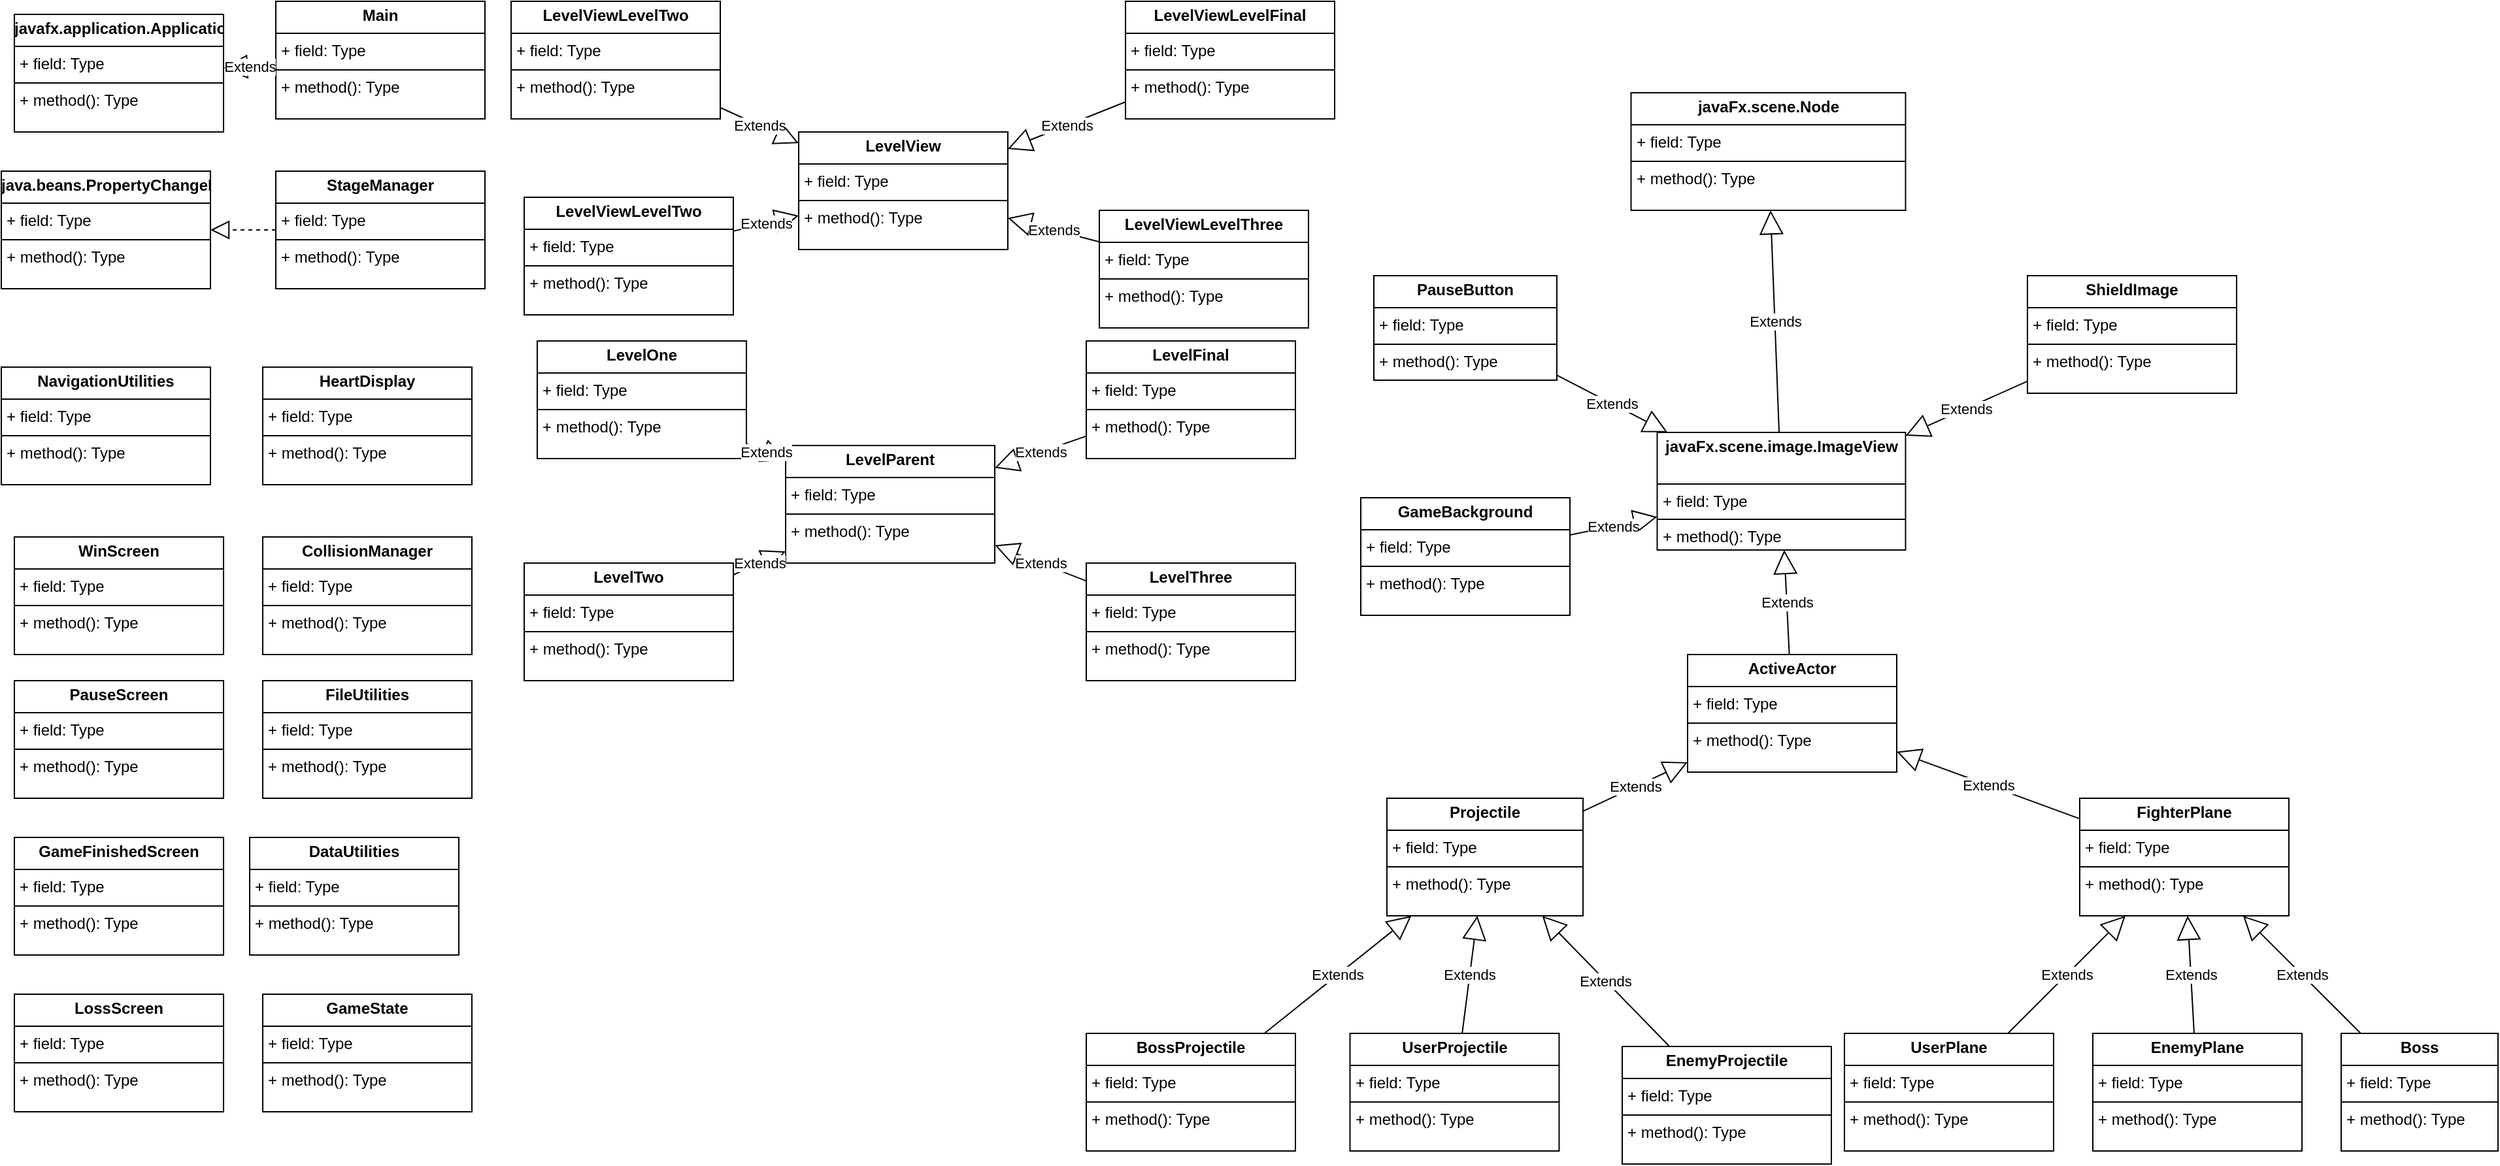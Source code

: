 <mxfile version="25.0.1">
  <diagram id="C5RBs43oDa-KdzZeNtuy" name="Page-1">
    <mxGraphModel dx="2736" dy="2298" grid="1" gridSize="10" guides="1" tooltips="1" connect="1" arrows="1" fold="1" page="1" pageScale="1" pageWidth="827" pageHeight="1169" math="0" shadow="0">
      <root>
        <mxCell id="WIyWlLk6GJQsqaUBKTNV-0" />
        <mxCell id="WIyWlLk6GJQsqaUBKTNV-1" parent="WIyWlLk6GJQsqaUBKTNV-0" />
        <mxCell id="UPdafkcV8cUDUH9bZwVA-0" value="&lt;p style=&quot;margin:0px;margin-top:4px;text-align:center;&quot;&gt;&lt;b&gt;Main&lt;/b&gt;&lt;/p&gt;&lt;hr size=&quot;1&quot; style=&quot;border-style:solid;&quot;&gt;&lt;p style=&quot;margin:0px;margin-left:4px;&quot;&gt;+ field: Type&lt;/p&gt;&lt;hr size=&quot;1&quot; style=&quot;border-style:solid;&quot;&gt;&lt;p style=&quot;margin:0px;margin-left:4px;&quot;&gt;+ method(): Type&lt;/p&gt;" style="verticalAlign=top;align=left;overflow=fill;html=1;whiteSpace=wrap;" parent="WIyWlLk6GJQsqaUBKTNV-1" vertex="1">
          <mxGeometry x="-530" y="-320" width="160" height="90" as="geometry" />
        </mxCell>
        <mxCell id="UPdafkcV8cUDUH9bZwVA-1" value="&lt;p style=&quot;margin:0px;margin-top:4px;text-align:center;&quot;&gt;&lt;b&gt;StageManager&lt;/b&gt;&lt;/p&gt;&lt;hr size=&quot;1&quot; style=&quot;border-style:solid;&quot;&gt;&lt;p style=&quot;margin:0px;margin-left:4px;&quot;&gt;+ field: Type&lt;/p&gt;&lt;hr size=&quot;1&quot; style=&quot;border-style:solid;&quot;&gt;&lt;p style=&quot;margin:0px;margin-left:4px;&quot;&gt;+ method(): Type&lt;/p&gt;" style="verticalAlign=top;align=left;overflow=fill;html=1;whiteSpace=wrap;" parent="WIyWlLk6GJQsqaUBKTNV-1" vertex="1">
          <mxGeometry x="-530" y="-190" width="160" height="90" as="geometry" />
        </mxCell>
        <mxCell id="UPdafkcV8cUDUH9bZwVA-2" value="&lt;p style=&quot;margin:0px;margin-top:4px;text-align:center;&quot;&gt;&lt;b&gt;HeartDisplay&lt;/b&gt;&lt;/p&gt;&lt;hr size=&quot;1&quot; style=&quot;border-style:solid;&quot;&gt;&lt;p style=&quot;margin:0px;margin-left:4px;&quot;&gt;+ field: Type&lt;/p&gt;&lt;hr size=&quot;1&quot; style=&quot;border-style:solid;&quot;&gt;&lt;p style=&quot;margin:0px;margin-left:4px;&quot;&gt;+ method(): Type&lt;/p&gt;" style="verticalAlign=top;align=left;overflow=fill;html=1;whiteSpace=wrap;" parent="WIyWlLk6GJQsqaUBKTNV-1" vertex="1">
          <mxGeometry x="-540" y="-40" width="160" height="90" as="geometry" />
        </mxCell>
        <mxCell id="UPdafkcV8cUDUH9bZwVA-3" value="&lt;p style=&quot;margin:0px;margin-top:4px;text-align:center;&quot;&gt;&lt;b&gt;LevelView&lt;/b&gt;&lt;/p&gt;&lt;hr size=&quot;1&quot; style=&quot;border-style:solid;&quot;&gt;&lt;p style=&quot;margin:0px;margin-left:4px;&quot;&gt;+ field: Type&lt;/p&gt;&lt;hr size=&quot;1&quot; style=&quot;border-style:solid;&quot;&gt;&lt;p style=&quot;margin:0px;margin-left:4px;&quot;&gt;+ method(): Type&lt;/p&gt;" style="verticalAlign=top;align=left;overflow=fill;html=1;whiteSpace=wrap;" parent="WIyWlLk6GJQsqaUBKTNV-1" vertex="1">
          <mxGeometry x="-130" y="-220" width="160" height="90" as="geometry" />
        </mxCell>
        <mxCell id="UPdafkcV8cUDUH9bZwVA-4" value="&lt;p style=&quot;margin:0px;margin-top:4px;text-align:center;&quot;&gt;&lt;b&gt;LevelViewLevelTwo&lt;/b&gt;&lt;/p&gt;&lt;hr size=&quot;1&quot; style=&quot;border-style:solid;&quot;&gt;&lt;p style=&quot;margin:0px;margin-left:4px;&quot;&gt;+ field: Type&lt;/p&gt;&lt;hr size=&quot;1&quot; style=&quot;border-style:solid;&quot;&gt;&lt;p style=&quot;margin:0px;margin-left:4px;&quot;&gt;+ method(): Type&lt;/p&gt;" style="verticalAlign=top;align=left;overflow=fill;html=1;whiteSpace=wrap;" parent="WIyWlLk6GJQsqaUBKTNV-1" vertex="1">
          <mxGeometry x="-350" y="-320" width="160" height="90" as="geometry" />
        </mxCell>
        <mxCell id="UPdafkcV8cUDUH9bZwVA-5" value="&lt;p style=&quot;margin:0px;margin-top:4px;text-align:center;&quot;&gt;&lt;b&gt;ActiveActor&lt;/b&gt;&lt;/p&gt;&lt;hr size=&quot;1&quot; style=&quot;border-style:solid;&quot;&gt;&lt;p style=&quot;margin:0px;margin-left:4px;&quot;&gt;+ field: Type&lt;/p&gt;&lt;hr size=&quot;1&quot; style=&quot;border-style:solid;&quot;&gt;&lt;p style=&quot;margin:0px;margin-left:4px;&quot;&gt;+ method(): Type&lt;/p&gt;" style="verticalAlign=top;align=left;overflow=fill;html=1;whiteSpace=wrap;" parent="WIyWlLk6GJQsqaUBKTNV-1" vertex="1">
          <mxGeometry x="550" y="180" width="160" height="90" as="geometry" />
        </mxCell>
        <mxCell id="UPdafkcV8cUDUH9bZwVA-7" value="&lt;p style=&quot;margin:0px;margin-top:4px;text-align:center;&quot;&gt;&lt;b&gt;FighterPlane&lt;/b&gt;&lt;/p&gt;&lt;hr size=&quot;1&quot; style=&quot;border-style:solid;&quot;&gt;&lt;p style=&quot;margin:0px;margin-left:4px;&quot;&gt;+ field: Type&lt;/p&gt;&lt;hr size=&quot;1&quot; style=&quot;border-style:solid;&quot;&gt;&lt;p style=&quot;margin:0px;margin-left:4px;&quot;&gt;+ method(): Type&lt;/p&gt;" style="verticalAlign=top;align=left;overflow=fill;html=1;whiteSpace=wrap;" parent="WIyWlLk6GJQsqaUBKTNV-1" vertex="1">
          <mxGeometry x="850" y="290" width="160" height="90" as="geometry" />
        </mxCell>
        <mxCell id="UPdafkcV8cUDUH9bZwVA-8" value="&lt;p style=&quot;margin:0px;margin-top:4px;text-align:center;&quot;&gt;&lt;b&gt;Boss&lt;/b&gt;&lt;/p&gt;&lt;hr size=&quot;1&quot; style=&quot;border-style:solid;&quot;&gt;&lt;p style=&quot;margin:0px;margin-left:4px;&quot;&gt;+ field: Type&lt;/p&gt;&lt;hr size=&quot;1&quot; style=&quot;border-style:solid;&quot;&gt;&lt;p style=&quot;margin:0px;margin-left:4px;&quot;&gt;+ method(): Type&lt;/p&gt;" style="verticalAlign=top;align=left;overflow=fill;html=1;whiteSpace=wrap;" parent="WIyWlLk6GJQsqaUBKTNV-1" vertex="1">
          <mxGeometry x="1050" y="470" width="120" height="90" as="geometry" />
        </mxCell>
        <mxCell id="UPdafkcV8cUDUH9bZwVA-9" value="&lt;p style=&quot;margin:0px;margin-top:4px;text-align:center;&quot;&gt;&lt;b&gt;EnemyPlane&lt;/b&gt;&lt;/p&gt;&lt;hr size=&quot;1&quot; style=&quot;border-style:solid;&quot;&gt;&lt;p style=&quot;margin:0px;margin-left:4px;&quot;&gt;+ field: Type&lt;/p&gt;&lt;hr size=&quot;1&quot; style=&quot;border-style:solid;&quot;&gt;&lt;p style=&quot;margin:0px;margin-left:4px;&quot;&gt;+ method(): Type&lt;/p&gt;" style="verticalAlign=top;align=left;overflow=fill;html=1;whiteSpace=wrap;" parent="WIyWlLk6GJQsqaUBKTNV-1" vertex="1">
          <mxGeometry x="860" y="470" width="160" height="90" as="geometry" />
        </mxCell>
        <mxCell id="UPdafkcV8cUDUH9bZwVA-10" value="&lt;p style=&quot;margin:0px;margin-top:4px;text-align:center;&quot;&gt;&lt;b&gt;UserPlane&lt;/b&gt;&lt;/p&gt;&lt;hr size=&quot;1&quot; style=&quot;border-style:solid;&quot;&gt;&lt;p style=&quot;margin:0px;margin-left:4px;&quot;&gt;+ field: Type&lt;/p&gt;&lt;hr size=&quot;1&quot; style=&quot;border-style:solid;&quot;&gt;&lt;p style=&quot;margin:0px;margin-left:4px;&quot;&gt;+ method(): Type&lt;/p&gt;" style="verticalAlign=top;align=left;overflow=fill;html=1;whiteSpace=wrap;" parent="WIyWlLk6GJQsqaUBKTNV-1" vertex="1">
          <mxGeometry x="670" y="470" width="160" height="90" as="geometry" />
        </mxCell>
        <mxCell id="UPdafkcV8cUDUH9bZwVA-11" value="&lt;p style=&quot;margin:0px;margin-top:4px;text-align:center;&quot;&gt;&lt;b&gt;Projectile&lt;/b&gt;&lt;/p&gt;&lt;hr size=&quot;1&quot; style=&quot;border-style:solid;&quot;&gt;&lt;p style=&quot;margin:0px;margin-left:4px;&quot;&gt;+ field: Type&lt;/p&gt;&lt;hr size=&quot;1&quot; style=&quot;border-style:solid;&quot;&gt;&lt;p style=&quot;margin:0px;margin-left:4px;&quot;&gt;+ method(): Type&lt;/p&gt;" style="verticalAlign=top;align=left;overflow=fill;html=1;whiteSpace=wrap;" parent="WIyWlLk6GJQsqaUBKTNV-1" vertex="1">
          <mxGeometry x="320" y="290" width="150" height="90" as="geometry" />
        </mxCell>
        <mxCell id="UPdafkcV8cUDUH9bZwVA-12" value="&lt;p style=&quot;margin:0px;margin-top:4px;text-align:center;&quot;&gt;&lt;b&gt;BossProjectile&lt;/b&gt;&lt;/p&gt;&lt;hr size=&quot;1&quot; style=&quot;border-style:solid;&quot;&gt;&lt;p style=&quot;margin:0px;margin-left:4px;&quot;&gt;+ field: Type&lt;/p&gt;&lt;hr size=&quot;1&quot; style=&quot;border-style:solid;&quot;&gt;&lt;p style=&quot;margin:0px;margin-left:4px;&quot;&gt;+ method(): Type&lt;/p&gt;" style="verticalAlign=top;align=left;overflow=fill;html=1;whiteSpace=wrap;" parent="WIyWlLk6GJQsqaUBKTNV-1" vertex="1">
          <mxGeometry x="90" y="470" width="160" height="90" as="geometry" />
        </mxCell>
        <mxCell id="UPdafkcV8cUDUH9bZwVA-13" value="&lt;p style=&quot;margin:0px;margin-top:4px;text-align:center;&quot;&gt;&lt;b&gt;EnemyProjectile&lt;/b&gt;&lt;/p&gt;&lt;hr size=&quot;1&quot; style=&quot;border-style:solid;&quot;&gt;&lt;p style=&quot;margin:0px;margin-left:4px;&quot;&gt;+ field: Type&lt;/p&gt;&lt;hr size=&quot;1&quot; style=&quot;border-style:solid;&quot;&gt;&lt;p style=&quot;margin:0px;margin-left:4px;&quot;&gt;+ method(): Type&lt;/p&gt;" style="verticalAlign=top;align=left;overflow=fill;html=1;whiteSpace=wrap;" parent="WIyWlLk6GJQsqaUBKTNV-1" vertex="1">
          <mxGeometry x="500" y="480" width="160" height="90" as="geometry" />
        </mxCell>
        <mxCell id="UPdafkcV8cUDUH9bZwVA-14" value="&lt;p style=&quot;margin:0px;margin-top:4px;text-align:center;&quot;&gt;&lt;b&gt;UserProjectile&lt;/b&gt;&lt;/p&gt;&lt;hr size=&quot;1&quot; style=&quot;border-style:solid;&quot;&gt;&lt;p style=&quot;margin:0px;margin-left:4px;&quot;&gt;+ field: Type&lt;/p&gt;&lt;hr size=&quot;1&quot; style=&quot;border-style:solid;&quot;&gt;&lt;p style=&quot;margin:0px;margin-left:4px;&quot;&gt;+ method(): Type&lt;/p&gt;" style="verticalAlign=top;align=left;overflow=fill;html=1;whiteSpace=wrap;" parent="WIyWlLk6GJQsqaUBKTNV-1" vertex="1">
          <mxGeometry x="291.75" y="470" width="160" height="90" as="geometry" />
        </mxCell>
        <mxCell id="UPdafkcV8cUDUH9bZwVA-15" value="&lt;p style=&quot;margin:0px;margin-top:4px;text-align:center;&quot;&gt;&lt;b&gt;javaFx.scene.image.ImageView&lt;/b&gt;&lt;br&gt;&lt;/p&gt;&lt;div&gt;&lt;b&gt;&lt;br&gt;&lt;/b&gt;&lt;/div&gt;&lt;hr size=&quot;1&quot; style=&quot;border-style:solid;&quot;&gt;&lt;p style=&quot;margin:0px;margin-left:4px;&quot;&gt;+ field: Type&lt;/p&gt;&lt;hr size=&quot;1&quot; style=&quot;border-style:solid;&quot;&gt;&lt;p style=&quot;margin:0px;margin-left:4px;&quot;&gt;+ method(): Type&lt;/p&gt;" style="verticalAlign=top;align=left;overflow=fill;html=1;whiteSpace=wrap;" parent="WIyWlLk6GJQsqaUBKTNV-1" vertex="1">
          <mxGeometry x="526.75" y="10" width="190" height="90" as="geometry" />
        </mxCell>
        <mxCell id="UPdafkcV8cUDUH9bZwVA-16" value="&lt;p style=&quot;margin:0px;margin-top:4px;text-align:center;&quot;&gt;&lt;b&gt;javaFx.scene.Node&lt;/b&gt;&lt;/p&gt;&lt;hr size=&quot;1&quot; style=&quot;border-style:solid;&quot;&gt;&lt;p style=&quot;margin:0px;margin-left:4px;&quot;&gt;+ field: Type&lt;/p&gt;&lt;hr size=&quot;1&quot; style=&quot;border-style:solid;&quot;&gt;&lt;p style=&quot;margin:0px;margin-left:4px;&quot;&gt;+ method(): Type&lt;/p&gt;" style="verticalAlign=top;align=left;overflow=fill;html=1;whiteSpace=wrap;" parent="WIyWlLk6GJQsqaUBKTNV-1" vertex="1">
          <mxGeometry x="506.75" y="-250" width="210" height="90" as="geometry" />
        </mxCell>
        <mxCell id="yCX9GcnEQA9gHWbhloCj-0" value="&lt;p style=&quot;margin:0px;margin-top:4px;text-align:center;&quot;&gt;&lt;b&gt;ShieldImage&lt;/b&gt;&lt;/p&gt;&lt;hr size=&quot;1&quot; style=&quot;border-style:solid;&quot;&gt;&lt;p style=&quot;margin:0px;margin-left:4px;&quot;&gt;+ field: Type&lt;/p&gt;&lt;hr size=&quot;1&quot; style=&quot;border-style:solid;&quot;&gt;&lt;p style=&quot;margin:0px;margin-left:4px;&quot;&gt;+ method(): Type&lt;/p&gt;" style="verticalAlign=top;align=left;overflow=fill;html=1;whiteSpace=wrap;" parent="WIyWlLk6GJQsqaUBKTNV-1" vertex="1">
          <mxGeometry x="810" y="-110" width="160" height="90" as="geometry" />
        </mxCell>
        <mxCell id="yCX9GcnEQA9gHWbhloCj-3" value="&lt;p style=&quot;margin:0px;margin-top:4px;text-align:center;&quot;&gt;&lt;b&gt;LevelParent&lt;/b&gt;&lt;/p&gt;&lt;hr size=&quot;1&quot; style=&quot;border-style:solid;&quot;&gt;&lt;p style=&quot;margin:0px;margin-left:4px;&quot;&gt;+ field: Type&lt;/p&gt;&lt;hr size=&quot;1&quot; style=&quot;border-style:solid;&quot;&gt;&lt;p style=&quot;margin:0px;margin-left:4px;&quot;&gt;+ method(): Type&lt;/p&gt;" style="verticalAlign=top;align=left;overflow=fill;html=1;whiteSpace=wrap;" parent="WIyWlLk6GJQsqaUBKTNV-1" vertex="1">
          <mxGeometry x="-140" y="20" width="160" height="90" as="geometry" />
        </mxCell>
        <mxCell id="yCX9GcnEQA9gHWbhloCj-4" value="&lt;p style=&quot;margin:0px;margin-top:4px;text-align:center;&quot;&gt;&lt;b&gt;LevelFinal&lt;/b&gt;&lt;/p&gt;&lt;hr size=&quot;1&quot; style=&quot;border-style:solid;&quot;&gt;&lt;p style=&quot;margin:0px;margin-left:4px;&quot;&gt;+ field: Type&lt;/p&gt;&lt;hr size=&quot;1&quot; style=&quot;border-style:solid;&quot;&gt;&lt;p style=&quot;margin:0px;margin-left:4px;&quot;&gt;+ method(): Type&lt;/p&gt;" style="verticalAlign=top;align=left;overflow=fill;html=1;whiteSpace=wrap;" parent="WIyWlLk6GJQsqaUBKTNV-1" vertex="1">
          <mxGeometry x="90" y="-60" width="160" height="90" as="geometry" />
        </mxCell>
        <mxCell id="yCX9GcnEQA9gHWbhloCj-5" value="&lt;p style=&quot;margin:0px;margin-top:4px;text-align:center;&quot;&gt;&lt;b&gt;LevelOne&lt;/b&gt;&lt;/p&gt;&lt;hr size=&quot;1&quot; style=&quot;border-style:solid;&quot;&gt;&lt;p style=&quot;margin:0px;margin-left:4px;&quot;&gt;+ field: Type&lt;/p&gt;&lt;hr size=&quot;1&quot; style=&quot;border-style:solid;&quot;&gt;&lt;p style=&quot;margin:0px;margin-left:4px;&quot;&gt;+ method(): Type&lt;/p&gt;" style="verticalAlign=top;align=left;overflow=fill;html=1;whiteSpace=wrap;" parent="WIyWlLk6GJQsqaUBKTNV-1" vertex="1">
          <mxGeometry x="-330" y="-60" width="160" height="90" as="geometry" />
        </mxCell>
        <mxCell id="yCX9GcnEQA9gHWbhloCj-7" value="Extends" style="endArrow=block;endSize=16;endFill=0;html=1;rounded=0;" parent="WIyWlLk6GJQsqaUBKTNV-1" source="yCX9GcnEQA9gHWbhloCj-4" target="yCX9GcnEQA9gHWbhloCj-3" edge="1">
          <mxGeometry width="160" relative="1" as="geometry">
            <mxPoint x="-160" y="710" as="sourcePoint" />
            <mxPoint y="710" as="targetPoint" />
          </mxGeometry>
        </mxCell>
        <mxCell id="yCX9GcnEQA9gHWbhloCj-8" value="Extends" style="endArrow=block;endSize=16;endFill=0;html=1;rounded=0;" parent="WIyWlLk6GJQsqaUBKTNV-1" source="yCX9GcnEQA9gHWbhloCj-5" target="yCX9GcnEQA9gHWbhloCj-3" edge="1">
          <mxGeometry width="160" relative="1" as="geometry">
            <mxPoint x="-410" y="820" as="sourcePoint" />
            <mxPoint x="-250" y="820" as="targetPoint" />
          </mxGeometry>
        </mxCell>
        <mxCell id="yCX9GcnEQA9gHWbhloCj-9" value="Extends" style="endArrow=block;endSize=16;endFill=0;html=1;rounded=0;" parent="WIyWlLk6GJQsqaUBKTNV-1" source="UPdafkcV8cUDUH9bZwVA-12" target="UPdafkcV8cUDUH9bZwVA-11" edge="1">
          <mxGeometry width="160" relative="1" as="geometry">
            <mxPoint x="-300" y="1380" as="sourcePoint" />
            <mxPoint x="-140" y="1380" as="targetPoint" />
          </mxGeometry>
        </mxCell>
        <mxCell id="yCX9GcnEQA9gHWbhloCj-10" value="Extends" style="endArrow=block;endSize=16;endFill=0;html=1;rounded=0;" parent="WIyWlLk6GJQsqaUBKTNV-1" source="UPdafkcV8cUDUH9bZwVA-9" target="UPdafkcV8cUDUH9bZwVA-7" edge="1">
          <mxGeometry width="160" relative="1" as="geometry">
            <mxPoint x="90" y="770" as="sourcePoint" />
            <mxPoint x="250" y="770" as="targetPoint" />
          </mxGeometry>
        </mxCell>
        <mxCell id="yCX9GcnEQA9gHWbhloCj-11" value="Extends" style="endArrow=block;endSize=16;endFill=0;html=1;rounded=0;" parent="WIyWlLk6GJQsqaUBKTNV-1" source="UPdafkcV8cUDUH9bZwVA-8" target="UPdafkcV8cUDUH9bZwVA-7" edge="1">
          <mxGeometry width="160" relative="1" as="geometry">
            <mxPoint x="100" y="780" as="sourcePoint" />
            <mxPoint x="260" y="780" as="targetPoint" />
          </mxGeometry>
        </mxCell>
        <mxCell id="yCX9GcnEQA9gHWbhloCj-12" value="Extends" style="endArrow=block;endSize=16;endFill=0;html=1;rounded=0;" parent="WIyWlLk6GJQsqaUBKTNV-1" source="UPdafkcV8cUDUH9bZwVA-10" target="UPdafkcV8cUDUH9bZwVA-7" edge="1">
          <mxGeometry width="160" relative="1" as="geometry">
            <mxPoint x="110" y="790" as="sourcePoint" />
            <mxPoint x="270" y="790" as="targetPoint" />
          </mxGeometry>
        </mxCell>
        <mxCell id="yCX9GcnEQA9gHWbhloCj-13" value="Extends" style="endArrow=block;endSize=16;endFill=0;html=1;rounded=0;" parent="WIyWlLk6GJQsqaUBKTNV-1" source="UPdafkcV8cUDUH9bZwVA-7" target="UPdafkcV8cUDUH9bZwVA-5" edge="1">
          <mxGeometry width="160" relative="1" as="geometry">
            <mxPoint x="246.75" y="690" as="sourcePoint" />
            <mxPoint x="1045.588" y="570" as="targetPoint" />
          </mxGeometry>
        </mxCell>
        <mxCell id="yCX9GcnEQA9gHWbhloCj-14" value="Extends" style="endArrow=block;endSize=16;endFill=0;html=1;rounded=0;" parent="WIyWlLk6GJQsqaUBKTNV-1" source="UPdafkcV8cUDUH9bZwVA-0" target="yCX9GcnEQA9gHWbhloCj-24" edge="1">
          <mxGeometry width="160" relative="1" as="geometry">
            <mxPoint x="-120" y="100" as="sourcePoint" />
            <mxPoint x="40" y="100" as="targetPoint" />
          </mxGeometry>
        </mxCell>
        <mxCell id="yCX9GcnEQA9gHWbhloCj-16" value="Extends" style="endArrow=block;endSize=16;endFill=0;html=1;rounded=0;" parent="WIyWlLk6GJQsqaUBKTNV-1" source="UPdafkcV8cUDUH9bZwVA-14" target="UPdafkcV8cUDUH9bZwVA-11" edge="1">
          <mxGeometry width="160" relative="1" as="geometry">
            <mxPoint x="-360" y="1170" as="sourcePoint" />
            <mxPoint x="-200" y="1170" as="targetPoint" />
          </mxGeometry>
        </mxCell>
        <mxCell id="yCX9GcnEQA9gHWbhloCj-17" value="Extends" style="endArrow=block;endSize=16;endFill=0;html=1;rounded=0;" parent="WIyWlLk6GJQsqaUBKTNV-1" source="UPdafkcV8cUDUH9bZwVA-13" target="UPdafkcV8cUDUH9bZwVA-11" edge="1">
          <mxGeometry width="160" relative="1" as="geometry">
            <mxPoint x="-350" y="1180" as="sourcePoint" />
            <mxPoint x="-190" y="1180" as="targetPoint" />
          </mxGeometry>
        </mxCell>
        <mxCell id="yCX9GcnEQA9gHWbhloCj-18" value="Extends" style="endArrow=block;endSize=16;endFill=0;html=1;rounded=0;" parent="WIyWlLk6GJQsqaUBKTNV-1" source="UPdafkcV8cUDUH9bZwVA-15" target="UPdafkcV8cUDUH9bZwVA-16" edge="1">
          <mxGeometry width="160" relative="1" as="geometry">
            <mxPoint x="180" y="560" as="sourcePoint" />
            <mxPoint x="340" y="560" as="targetPoint" />
          </mxGeometry>
        </mxCell>
        <mxCell id="yCX9GcnEQA9gHWbhloCj-19" value="Extends" style="endArrow=block;endSize=16;endFill=0;html=1;rounded=0;" parent="WIyWlLk6GJQsqaUBKTNV-1" source="UPdafkcV8cUDUH9bZwVA-5" target="UPdafkcV8cUDUH9bZwVA-15" edge="1">
          <mxGeometry width="160" relative="1" as="geometry">
            <mxPoint x="286.75" y="730" as="sourcePoint" />
            <mxPoint x="446.75" y="730" as="targetPoint" />
          </mxGeometry>
        </mxCell>
        <mxCell id="yCX9GcnEQA9gHWbhloCj-20" value="Extends" style="endArrow=block;endSize=16;endFill=0;html=1;rounded=0;" parent="WIyWlLk6GJQsqaUBKTNV-1" source="yCX9GcnEQA9gHWbhloCj-0" target="UPdafkcV8cUDUH9bZwVA-15" edge="1">
          <mxGeometry width="160" relative="1" as="geometry">
            <mxPoint x="296.75" y="740" as="sourcePoint" />
            <mxPoint x="456.75" y="740" as="targetPoint" />
          </mxGeometry>
        </mxCell>
        <mxCell id="yCX9GcnEQA9gHWbhloCj-24" value="&lt;p style=&quot;margin:0px;margin-top:4px;text-align:center;&quot;&gt;&lt;b&gt;javafx.application.Application&lt;/b&gt;&lt;/p&gt;&lt;hr size=&quot;1&quot; style=&quot;border-style:solid;&quot;&gt;&lt;p style=&quot;margin:0px;margin-left:4px;&quot;&gt;+ field: Type&lt;/p&gt;&lt;hr size=&quot;1&quot; style=&quot;border-style:solid;&quot;&gt;&lt;p style=&quot;margin:0px;margin-left:4px;&quot;&gt;+ method(): Type&lt;/p&gt;" style="verticalAlign=top;align=left;overflow=fill;html=1;whiteSpace=wrap;" parent="WIyWlLk6GJQsqaUBKTNV-1" vertex="1">
          <mxGeometry x="-730" y="-310" width="160" height="90" as="geometry" />
        </mxCell>
        <mxCell id="yCX9GcnEQA9gHWbhloCj-27" value="Extends" style="endArrow=block;endSize=16;endFill=0;html=1;rounded=0;" parent="WIyWlLk6GJQsqaUBKTNV-1" source="UPdafkcV8cUDUH9bZwVA-4" target="UPdafkcV8cUDUH9bZwVA-3" edge="1">
          <mxGeometry width="160" relative="1" as="geometry">
            <mxPoint x="-90" y="130" as="sourcePoint" />
            <mxPoint x="70" y="130" as="targetPoint" />
          </mxGeometry>
        </mxCell>
        <mxCell id="mDX4geJkNy_jvrqIwRqo-0" value="&lt;p style=&quot;margin:0px;margin-top:4px;text-align:center;&quot;&gt;&lt;b&gt;java.beans.PropertyChangeListener&lt;/b&gt;&lt;/p&gt;&lt;hr size=&quot;1&quot; style=&quot;border-style:solid;&quot;&gt;&lt;p style=&quot;margin:0px;margin-left:4px;&quot;&gt;+ field: Type&lt;/p&gt;&lt;hr size=&quot;1&quot; style=&quot;border-style:solid;&quot;&gt;&lt;p style=&quot;margin:0px;margin-left:4px;&quot;&gt;+ method(): Type&lt;/p&gt;" style="verticalAlign=top;align=left;overflow=fill;html=1;whiteSpace=wrap;" parent="WIyWlLk6GJQsqaUBKTNV-1" vertex="1">
          <mxGeometry x="-740" y="-190" width="160" height="90" as="geometry" />
        </mxCell>
        <mxCell id="mDX4geJkNy_jvrqIwRqo-2" value="" style="endArrow=block;dashed=1;endFill=0;endSize=12;html=1;rounded=0;" parent="WIyWlLk6GJQsqaUBKTNV-1" source="UPdafkcV8cUDUH9bZwVA-1" target="mDX4geJkNy_jvrqIwRqo-0" edge="1">
          <mxGeometry width="160" relative="1" as="geometry">
            <mxPoint x="20" y="395" as="sourcePoint" />
            <mxPoint x="180" y="395" as="targetPoint" />
          </mxGeometry>
        </mxCell>
        <mxCell id="Cf_PEN6ZF8_sZgJHRJ9p-0" value="Extends" style="endArrow=block;endSize=16;endFill=0;html=1;rounded=0;" parent="WIyWlLk6GJQsqaUBKTNV-1" source="UPdafkcV8cUDUH9bZwVA-11" target="UPdafkcV8cUDUH9bZwVA-5" edge="1">
          <mxGeometry width="160" relative="1" as="geometry">
            <mxPoint x="970" y="710" as="sourcePoint" />
            <mxPoint x="810" y="470" as="targetPoint" />
          </mxGeometry>
        </mxCell>
        <mxCell id="QkknGmUk9Db9_uc1C1WD-0" value="Extends" style="endArrow=block;endSize=16;endFill=0;html=1;rounded=0;" edge="1" source="QkknGmUk9Db9_uc1C1WD-1" parent="WIyWlLk6GJQsqaUBKTNV-1" target="yCX9GcnEQA9gHWbhloCj-3">
          <mxGeometry width="160" relative="1" as="geometry">
            <mxPoint x="-380" y="920" as="sourcePoint" />
            <mxPoint x="42" y="40" as="targetPoint" />
          </mxGeometry>
        </mxCell>
        <mxCell id="QkknGmUk9Db9_uc1C1WD-1" value="&lt;p style=&quot;margin:0px;margin-top:4px;text-align:center;&quot;&gt;&lt;b&gt;LevelTwo&lt;/b&gt;&lt;/p&gt;&lt;hr size=&quot;1&quot; style=&quot;border-style:solid;&quot;&gt;&lt;p style=&quot;margin:0px;margin-left:4px;&quot;&gt;+ field: Type&lt;/p&gt;&lt;hr size=&quot;1&quot; style=&quot;border-style:solid;&quot;&gt;&lt;p style=&quot;margin:0px;margin-left:4px;&quot;&gt;+ method(): Type&lt;/p&gt;" style="verticalAlign=top;align=left;overflow=fill;html=1;whiteSpace=wrap;" vertex="1" parent="WIyWlLk6GJQsqaUBKTNV-1">
          <mxGeometry x="-340" y="110" width="160" height="90" as="geometry" />
        </mxCell>
        <mxCell id="QkknGmUk9Db9_uc1C1WD-2" value="Extends" style="endArrow=block;endSize=16;endFill=0;html=1;rounded=0;" edge="1" source="QkknGmUk9Db9_uc1C1WD-3" parent="WIyWlLk6GJQsqaUBKTNV-1" target="yCX9GcnEQA9gHWbhloCj-3">
          <mxGeometry width="160" relative="1" as="geometry">
            <mxPoint x="-300" y="930" as="sourcePoint" />
            <mxPoint x="122" y="50" as="targetPoint" />
          </mxGeometry>
        </mxCell>
        <mxCell id="QkknGmUk9Db9_uc1C1WD-3" value="&lt;p style=&quot;margin:0px;margin-top:4px;text-align:center;&quot;&gt;&lt;b&gt;LevelThree&lt;/b&gt;&lt;/p&gt;&lt;hr size=&quot;1&quot; style=&quot;border-style:solid;&quot;&gt;&lt;p style=&quot;margin:0px;margin-left:4px;&quot;&gt;+ field: Type&lt;/p&gt;&lt;hr size=&quot;1&quot; style=&quot;border-style:solid;&quot;&gt;&lt;p style=&quot;margin:0px;margin-left:4px;&quot;&gt;+ method(): Type&lt;/p&gt;" style="verticalAlign=top;align=left;overflow=fill;html=1;whiteSpace=wrap;" vertex="1" parent="WIyWlLk6GJQsqaUBKTNV-1">
          <mxGeometry x="90" y="110" width="160" height="90" as="geometry" />
        </mxCell>
        <mxCell id="QkknGmUk9Db9_uc1C1WD-4" value="&lt;p style=&quot;margin:0px;margin-top:4px;text-align:center;&quot;&gt;&lt;b&gt;LevelViewLevelTwo&lt;/b&gt;&lt;/p&gt;&lt;hr size=&quot;1&quot; style=&quot;border-style:solid;&quot;&gt;&lt;p style=&quot;margin:0px;margin-left:4px;&quot;&gt;+ field: Type&lt;/p&gt;&lt;hr size=&quot;1&quot; style=&quot;border-style:solid;&quot;&gt;&lt;p style=&quot;margin:0px;margin-left:4px;&quot;&gt;+ method(): Type&lt;/p&gt;" style="verticalAlign=top;align=left;overflow=fill;html=1;whiteSpace=wrap;" vertex="1" parent="WIyWlLk6GJQsqaUBKTNV-1">
          <mxGeometry x="-340" y="-170" width="160" height="90" as="geometry" />
        </mxCell>
        <mxCell id="QkknGmUk9Db9_uc1C1WD-5" value="Extends" style="endArrow=block;endSize=16;endFill=0;html=1;rounded=0;" edge="1" source="QkknGmUk9Db9_uc1C1WD-4" parent="WIyWlLk6GJQsqaUBKTNV-1" target="UPdafkcV8cUDUH9bZwVA-3">
          <mxGeometry width="160" relative="1" as="geometry">
            <mxPoint x="-13" y="150" as="sourcePoint" />
            <mxPoint x="-177" y="-40" as="targetPoint" />
          </mxGeometry>
        </mxCell>
        <mxCell id="QkknGmUk9Db9_uc1C1WD-6" value="&lt;p style=&quot;margin:0px;margin-top:4px;text-align:center;&quot;&gt;&lt;b&gt;LevelViewLevelThree&lt;/b&gt;&lt;/p&gt;&lt;hr size=&quot;1&quot; style=&quot;border-style:solid;&quot;&gt;&lt;p style=&quot;margin:0px;margin-left:4px;&quot;&gt;+ field: Type&lt;/p&gt;&lt;hr size=&quot;1&quot; style=&quot;border-style:solid;&quot;&gt;&lt;p style=&quot;margin:0px;margin-left:4px;&quot;&gt;+ method(): Type&lt;/p&gt;" style="verticalAlign=top;align=left;overflow=fill;html=1;whiteSpace=wrap;" vertex="1" parent="WIyWlLk6GJQsqaUBKTNV-1">
          <mxGeometry x="100" y="-160" width="160" height="90" as="geometry" />
        </mxCell>
        <mxCell id="QkknGmUk9Db9_uc1C1WD-7" value="Extends" style="endArrow=block;endSize=16;endFill=0;html=1;rounded=0;" edge="1" source="QkknGmUk9Db9_uc1C1WD-6" parent="WIyWlLk6GJQsqaUBKTNV-1" target="UPdafkcV8cUDUH9bZwVA-3">
          <mxGeometry width="160" relative="1" as="geometry">
            <mxPoint x="-118" y="250" as="sourcePoint" />
            <mxPoint x="-282" y="60" as="targetPoint" />
          </mxGeometry>
        </mxCell>
        <mxCell id="QkknGmUk9Db9_uc1C1WD-8" value="&lt;p style=&quot;margin:0px;margin-top:4px;text-align:center;&quot;&gt;&lt;b&gt;LevelViewLevelFinal&lt;/b&gt;&lt;/p&gt;&lt;hr size=&quot;1&quot; style=&quot;border-style:solid;&quot;&gt;&lt;p style=&quot;margin:0px;margin-left:4px;&quot;&gt;+ field: Type&lt;/p&gt;&lt;hr size=&quot;1&quot; style=&quot;border-style:solid;&quot;&gt;&lt;p style=&quot;margin:0px;margin-left:4px;&quot;&gt;+ method(): Type&lt;/p&gt;" style="verticalAlign=top;align=left;overflow=fill;html=1;whiteSpace=wrap;" vertex="1" parent="WIyWlLk6GJQsqaUBKTNV-1">
          <mxGeometry x="120" y="-320" width="160" height="90" as="geometry" />
        </mxCell>
        <mxCell id="QkknGmUk9Db9_uc1C1WD-9" value="Extends" style="endArrow=block;endSize=16;endFill=0;html=1;rounded=0;" edge="1" source="QkknGmUk9Db9_uc1C1WD-8" parent="WIyWlLk6GJQsqaUBKTNV-1" target="UPdafkcV8cUDUH9bZwVA-3">
          <mxGeometry width="160" relative="1" as="geometry">
            <mxPoint x="-89" y="330" as="sourcePoint" />
            <mxPoint x="-253" y="140" as="targetPoint" />
          </mxGeometry>
        </mxCell>
        <mxCell id="QkknGmUk9Db9_uc1C1WD-10" value="&lt;p style=&quot;margin:0px;margin-top:4px;text-align:center;&quot;&gt;&lt;b&gt;PauseButton&lt;/b&gt;&lt;/p&gt;&lt;hr size=&quot;1&quot; style=&quot;border-style:solid;&quot;&gt;&lt;p style=&quot;margin:0px;margin-left:4px;&quot;&gt;+ field: Type&lt;/p&gt;&lt;hr size=&quot;1&quot; style=&quot;border-style:solid;&quot;&gt;&lt;p style=&quot;margin:0px;margin-left:4px;&quot;&gt;+ method(): Type&lt;/p&gt;" style="verticalAlign=top;align=left;overflow=fill;html=1;whiteSpace=wrap;" vertex="1" parent="WIyWlLk6GJQsqaUBKTNV-1">
          <mxGeometry x="310" y="-110" width="140" height="80" as="geometry" />
        </mxCell>
        <mxCell id="QkknGmUk9Db9_uc1C1WD-11" value="Extends" style="endArrow=block;endSize=16;endFill=0;html=1;rounded=0;" edge="1" source="QkknGmUk9Db9_uc1C1WD-10" parent="WIyWlLk6GJQsqaUBKTNV-1" target="UPdafkcV8cUDUH9bZwVA-15">
          <mxGeometry width="160" relative="1" as="geometry">
            <mxPoint x="110.75" y="735" as="sourcePoint" />
            <mxPoint x="433" y="95" as="targetPoint" />
          </mxGeometry>
        </mxCell>
        <mxCell id="QkknGmUk9Db9_uc1C1WD-12" value="&lt;p style=&quot;margin:0px;margin-top:4px;text-align:center;&quot;&gt;&lt;b&gt;GameBackground&lt;/b&gt;&lt;/p&gt;&lt;hr size=&quot;1&quot; style=&quot;border-style:solid;&quot;&gt;&lt;p style=&quot;margin:0px;margin-left:4px;&quot;&gt;+ field: Type&lt;/p&gt;&lt;hr size=&quot;1&quot; style=&quot;border-style:solid;&quot;&gt;&lt;p style=&quot;margin:0px;margin-left:4px;&quot;&gt;+ method(): Type&lt;/p&gt;" style="verticalAlign=top;align=left;overflow=fill;html=1;whiteSpace=wrap;" vertex="1" parent="WIyWlLk6GJQsqaUBKTNV-1">
          <mxGeometry x="300" y="60" width="160" height="90" as="geometry" />
        </mxCell>
        <mxCell id="QkknGmUk9Db9_uc1C1WD-13" value="Extends" style="endArrow=block;endSize=16;endFill=0;html=1;rounded=0;" edge="1" source="QkknGmUk9Db9_uc1C1WD-12" parent="WIyWlLk6GJQsqaUBKTNV-1" target="UPdafkcV8cUDUH9bZwVA-15">
          <mxGeometry width="160" relative="1" as="geometry">
            <mxPoint x="86.75" y="890" as="sourcePoint" />
            <mxPoint x="409" y="250" as="targetPoint" />
          </mxGeometry>
        </mxCell>
        <mxCell id="QkknGmUk9Db9_uc1C1WD-16" value="&lt;p style=&quot;margin:0px;margin-top:4px;text-align:center;&quot;&gt;&lt;b&gt;CollisionManager&lt;/b&gt;&lt;/p&gt;&lt;hr size=&quot;1&quot; style=&quot;border-style:solid;&quot;&gt;&lt;p style=&quot;margin:0px;margin-left:4px;&quot;&gt;+ field: Type&lt;/p&gt;&lt;hr size=&quot;1&quot; style=&quot;border-style:solid;&quot;&gt;&lt;p style=&quot;margin:0px;margin-left:4px;&quot;&gt;+ method(): Type&lt;/p&gt;" style="verticalAlign=top;align=left;overflow=fill;html=1;whiteSpace=wrap;" vertex="1" parent="WIyWlLk6GJQsqaUBKTNV-1">
          <mxGeometry x="-540" y="90" width="160" height="90" as="geometry" />
        </mxCell>
        <mxCell id="QkknGmUk9Db9_uc1C1WD-17" value="&lt;p style=&quot;margin:0px;margin-top:4px;text-align:center;&quot;&gt;&lt;b&gt;DataUtilities&lt;/b&gt;&lt;/p&gt;&lt;hr size=&quot;1&quot; style=&quot;border-style:solid;&quot;&gt;&lt;p style=&quot;margin:0px;margin-left:4px;&quot;&gt;+ field: Type&lt;/p&gt;&lt;hr size=&quot;1&quot; style=&quot;border-style:solid;&quot;&gt;&lt;p style=&quot;margin:0px;margin-left:4px;&quot;&gt;+ method(): Type&lt;/p&gt;" style="verticalAlign=top;align=left;overflow=fill;html=1;whiteSpace=wrap;" vertex="1" parent="WIyWlLk6GJQsqaUBKTNV-1">
          <mxGeometry x="-550" y="320" width="160" height="90" as="geometry" />
        </mxCell>
        <mxCell id="QkknGmUk9Db9_uc1C1WD-18" value="&lt;p style=&quot;margin:0px;margin-top:4px;text-align:center;&quot;&gt;&lt;b&gt;FileUtilities&lt;/b&gt;&lt;/p&gt;&lt;hr size=&quot;1&quot; style=&quot;border-style:solid;&quot;&gt;&lt;p style=&quot;margin:0px;margin-left:4px;&quot;&gt;+ field: Type&lt;/p&gt;&lt;hr size=&quot;1&quot; style=&quot;border-style:solid;&quot;&gt;&lt;p style=&quot;margin:0px;margin-left:4px;&quot;&gt;+ method(): Type&lt;/p&gt;" style="verticalAlign=top;align=left;overflow=fill;html=1;whiteSpace=wrap;" vertex="1" parent="WIyWlLk6GJQsqaUBKTNV-1">
          <mxGeometry x="-540" y="200" width="160" height="90" as="geometry" />
        </mxCell>
        <mxCell id="QkknGmUk9Db9_uc1C1WD-19" value="&lt;p style=&quot;margin:0px;margin-top:4px;text-align:center;&quot;&gt;&lt;b&gt;GameState&lt;/b&gt;&lt;/p&gt;&lt;hr size=&quot;1&quot; style=&quot;border-style:solid;&quot;&gt;&lt;p style=&quot;margin:0px;margin-left:4px;&quot;&gt;+ field: Type&lt;/p&gt;&lt;hr size=&quot;1&quot; style=&quot;border-style:solid;&quot;&gt;&lt;p style=&quot;margin:0px;margin-left:4px;&quot;&gt;+ method(): Type&lt;/p&gt;" style="verticalAlign=top;align=left;overflow=fill;html=1;whiteSpace=wrap;" vertex="1" parent="WIyWlLk6GJQsqaUBKTNV-1">
          <mxGeometry x="-540" y="440" width="160" height="90" as="geometry" />
        </mxCell>
        <mxCell id="QkknGmUk9Db9_uc1C1WD-20" value="&lt;p style=&quot;margin:0px;margin-top:4px;text-align:center;&quot;&gt;&lt;b&gt;NavigationUtilities&lt;/b&gt;&lt;/p&gt;&lt;hr size=&quot;1&quot; style=&quot;border-style:solid;&quot;&gt;&lt;p style=&quot;margin:0px;margin-left:4px;&quot;&gt;+ field: Type&lt;/p&gt;&lt;hr size=&quot;1&quot; style=&quot;border-style:solid;&quot;&gt;&lt;p style=&quot;margin:0px;margin-left:4px;&quot;&gt;+ method(): Type&lt;/p&gt;" style="verticalAlign=top;align=left;overflow=fill;html=1;whiteSpace=wrap;" vertex="1" parent="WIyWlLk6GJQsqaUBKTNV-1">
          <mxGeometry x="-740" y="-40" width="160" height="90" as="geometry" />
        </mxCell>
        <mxCell id="QkknGmUk9Db9_uc1C1WD-23" value="&lt;p style=&quot;margin:0px;margin-top:4px;text-align:center;&quot;&gt;&lt;b&gt;LossScreen&lt;/b&gt;&lt;/p&gt;&lt;hr size=&quot;1&quot; style=&quot;border-style:solid;&quot;&gt;&lt;p style=&quot;margin:0px;margin-left:4px;&quot;&gt;+ field: Type&lt;/p&gt;&lt;hr size=&quot;1&quot; style=&quot;border-style:solid;&quot;&gt;&lt;p style=&quot;margin:0px;margin-left:4px;&quot;&gt;+ method(): Type&lt;/p&gt;" style="verticalAlign=top;align=left;overflow=fill;html=1;whiteSpace=wrap;" vertex="1" parent="WIyWlLk6GJQsqaUBKTNV-1">
          <mxGeometry x="-730" y="440" width="160" height="90" as="geometry" />
        </mxCell>
        <mxCell id="QkknGmUk9Db9_uc1C1WD-24" value="&lt;p style=&quot;margin:0px;margin-top:4px;text-align:center;&quot;&gt;&lt;b&gt;PauseScreen&lt;/b&gt;&lt;/p&gt;&lt;hr size=&quot;1&quot; style=&quot;border-style:solid;&quot;&gt;&lt;p style=&quot;margin:0px;margin-left:4px;&quot;&gt;+ field: Type&lt;/p&gt;&lt;hr size=&quot;1&quot; style=&quot;border-style:solid;&quot;&gt;&lt;p style=&quot;margin:0px;margin-left:4px;&quot;&gt;+ method(): Type&lt;/p&gt;" style="verticalAlign=top;align=left;overflow=fill;html=1;whiteSpace=wrap;" vertex="1" parent="WIyWlLk6GJQsqaUBKTNV-1">
          <mxGeometry x="-730" y="200" width="160" height="90" as="geometry" />
        </mxCell>
        <mxCell id="QkknGmUk9Db9_uc1C1WD-25" value="&lt;p style=&quot;margin:0px;margin-top:4px;text-align:center;&quot;&gt;&lt;b&gt;WinScreen&lt;/b&gt;&lt;/p&gt;&lt;hr size=&quot;1&quot; style=&quot;border-style:solid;&quot;&gt;&lt;p style=&quot;margin:0px;margin-left:4px;&quot;&gt;+ field: Type&lt;/p&gt;&lt;hr size=&quot;1&quot; style=&quot;border-style:solid;&quot;&gt;&lt;p style=&quot;margin:0px;margin-left:4px;&quot;&gt;+ method(): Type&lt;/p&gt;" style="verticalAlign=top;align=left;overflow=fill;html=1;whiteSpace=wrap;" vertex="1" parent="WIyWlLk6GJQsqaUBKTNV-1">
          <mxGeometry x="-730" y="90" width="160" height="90" as="geometry" />
        </mxCell>
        <mxCell id="QkknGmUk9Db9_uc1C1WD-28" value="&lt;p style=&quot;margin:0px;margin-top:4px;text-align:center;&quot;&gt;&lt;b&gt;GameFinishedScreen&lt;/b&gt;&lt;/p&gt;&lt;hr size=&quot;1&quot; style=&quot;border-style:solid;&quot;&gt;&lt;p style=&quot;margin:0px;margin-left:4px;&quot;&gt;+ field: Type&lt;/p&gt;&lt;hr size=&quot;1&quot; style=&quot;border-style:solid;&quot;&gt;&lt;p style=&quot;margin:0px;margin-left:4px;&quot;&gt;+ method(): Type&lt;/p&gt;" style="verticalAlign=top;align=left;overflow=fill;html=1;whiteSpace=wrap;" vertex="1" parent="WIyWlLk6GJQsqaUBKTNV-1">
          <mxGeometry x="-730" y="320" width="160" height="90" as="geometry" />
        </mxCell>
      </root>
    </mxGraphModel>
  </diagram>
</mxfile>
